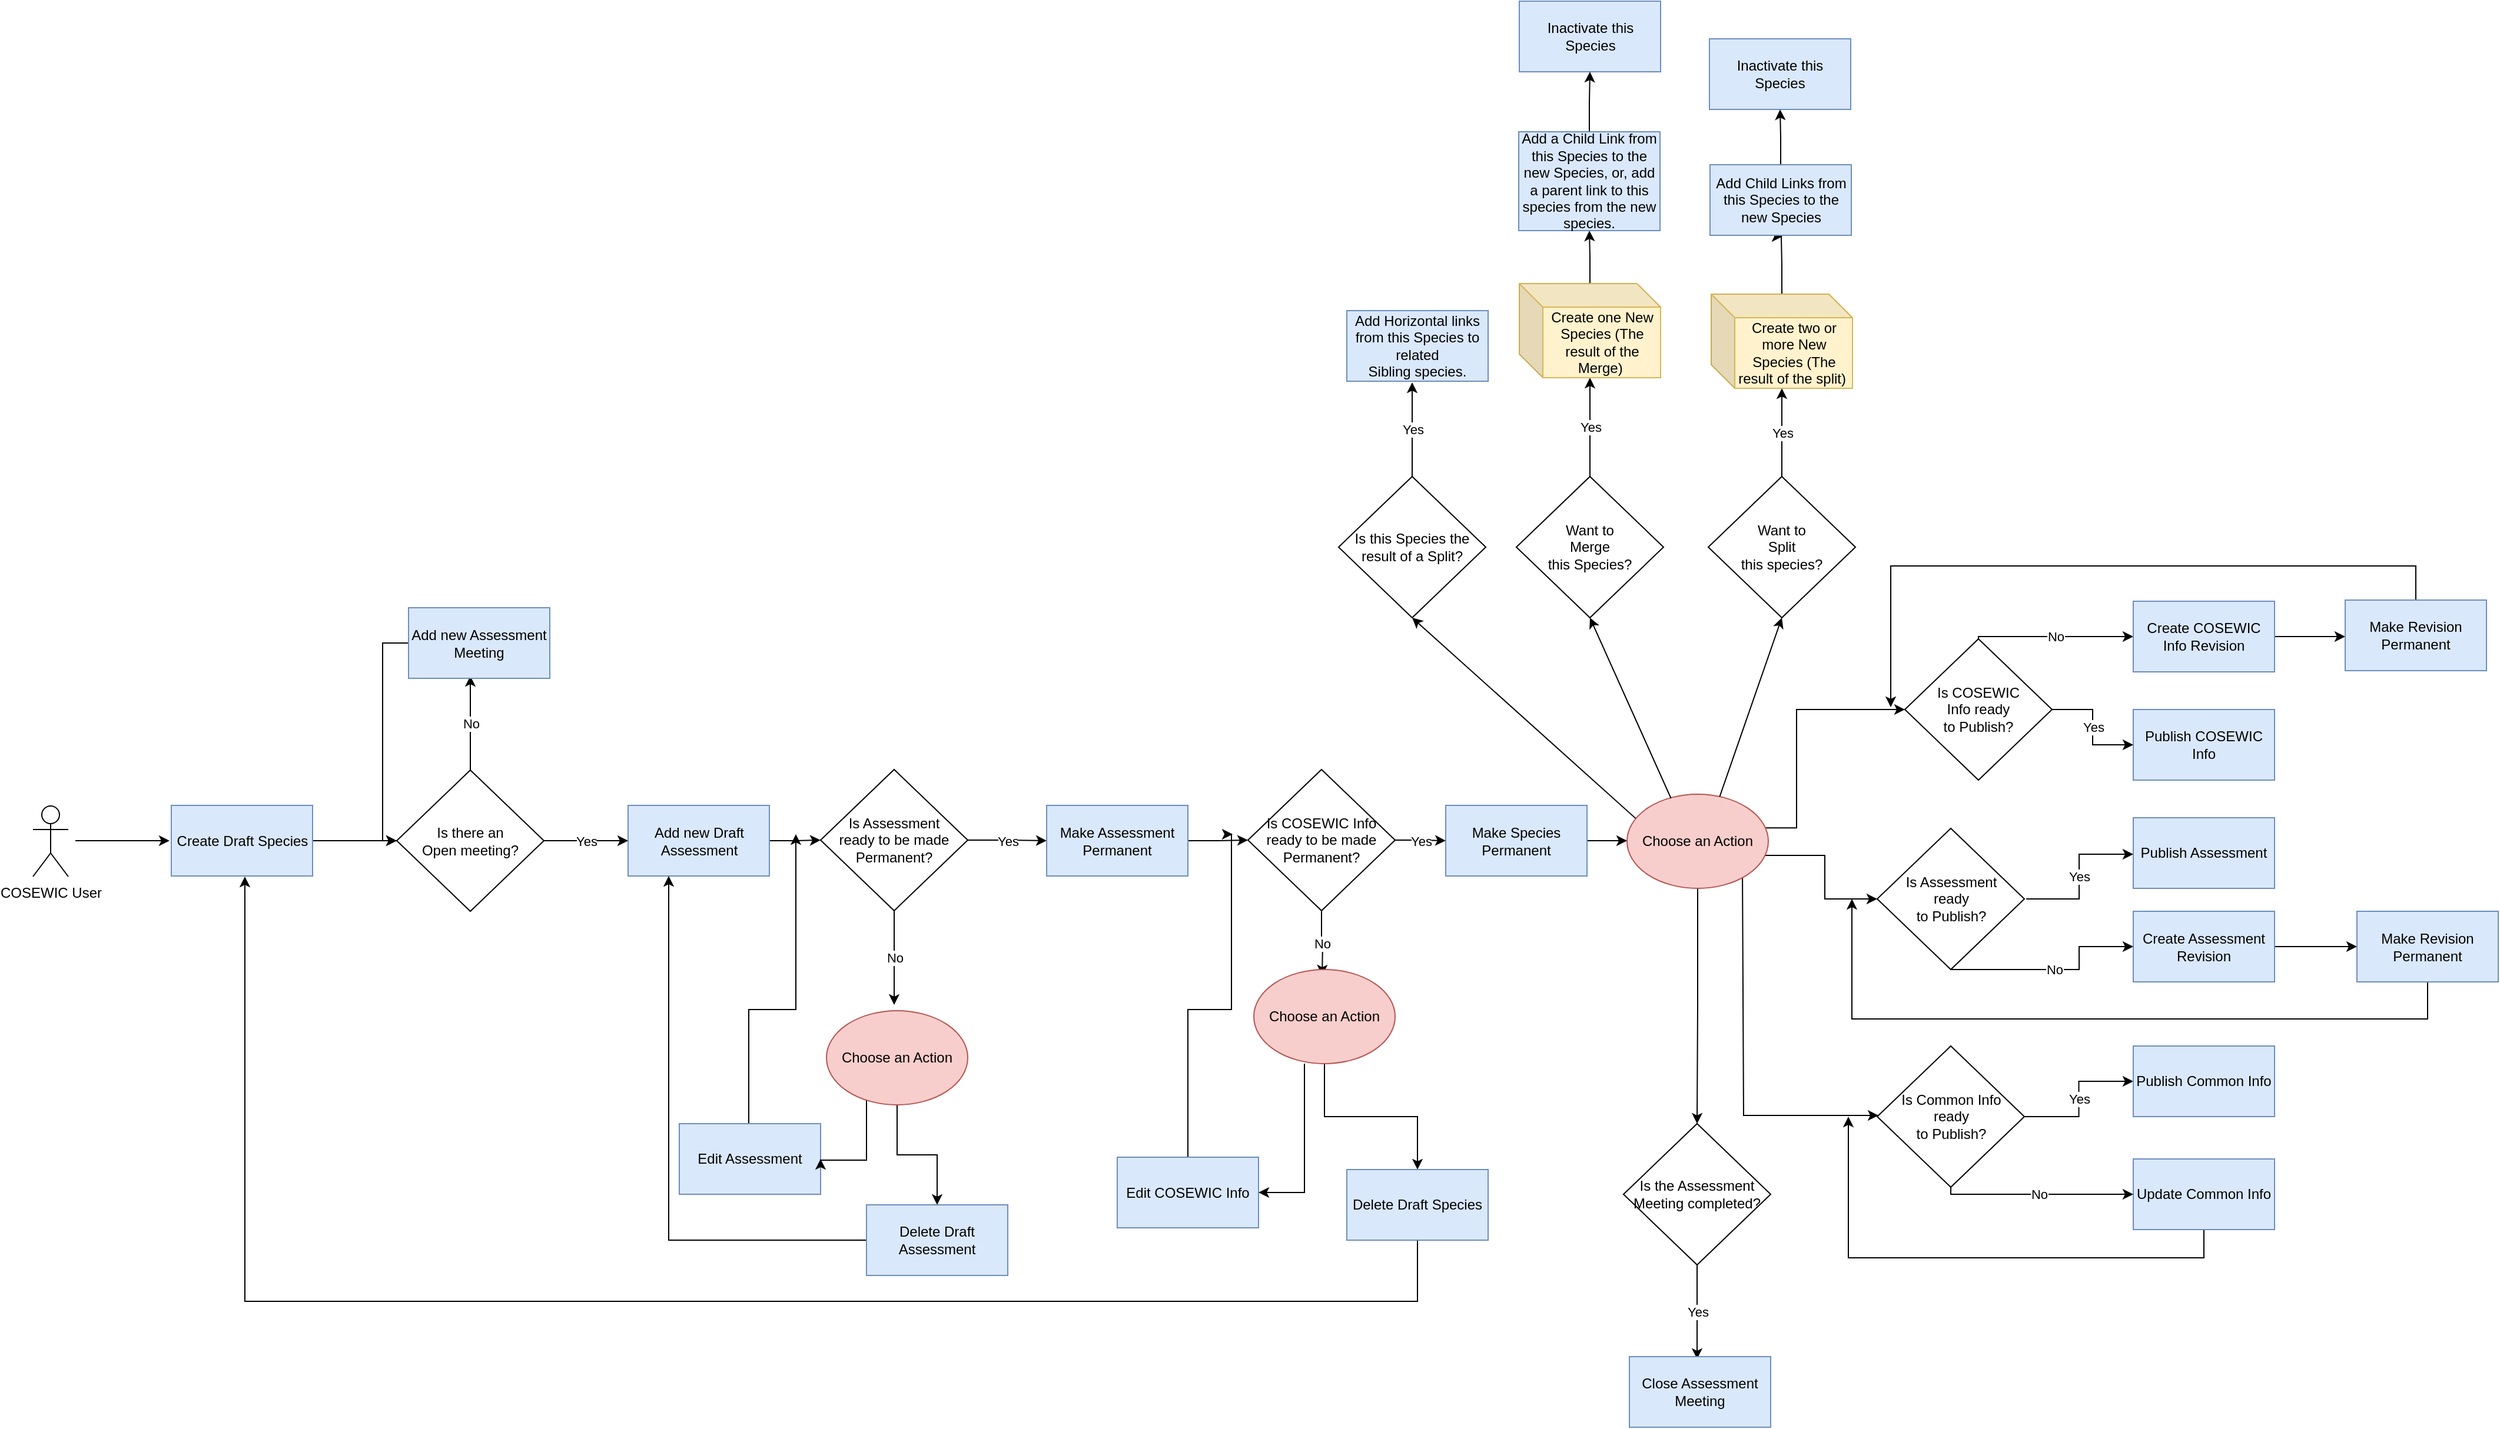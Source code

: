 <mxfile version="12.3.0" type="github" pages="3">
  <diagram name="COSEWIC" id="c7558073-3199-34d8-9f00-42111426c3f3">
    <mxGraphModel dx="3631" dy="1134" grid="1" gridSize="12" guides="1" tooltips="1" connect="1" arrows="1" fold="1" page="1" pageScale="1" pageWidth="1600" pageHeight="1200" background="none" math="0" shadow="0">
      <root>
        <mxCell id="0"/>
        <mxCell id="1" parent="0"/>
        <mxCell id="WwuJ3jNGOPKnRlUZL0jA-12" value="" style="edgeStyle=orthogonalEdgeStyle;rounded=0;orthogonalLoop=1;jettySize=auto;html=1;" edge="1" parent="1">
          <mxGeometry relative="1" as="geometry">
            <mxPoint x="-1452" y="1013.5" as="sourcePoint"/>
            <mxPoint x="-1372" y="1013.5" as="targetPoint"/>
          </mxGeometry>
        </mxCell>
        <mxCell id="WwuJ3jNGOPKnRlUZL0jA-26" value="" style="edgeStyle=orthogonalEdgeStyle;rounded=0;orthogonalLoop=1;jettySize=auto;html=1;" edge="1" parent="1" source="WwuJ3jNGOPKnRlUZL0jA-14" target="WwuJ3jNGOPKnRlUZL0jA-25">
          <mxGeometry relative="1" as="geometry"/>
        </mxCell>
        <mxCell id="WwuJ3jNGOPKnRlUZL0jA-14" value="Create Draft Species" style="rounded=0;whiteSpace=wrap;html=1;fillColor=#dae8fc;strokeColor=#6c8ebf;" vertex="1" parent="1">
          <mxGeometry x="-1370.5" y="983.5" width="120" height="60" as="geometry"/>
        </mxCell>
        <mxCell id="ZXBc8UasPS0uCbpXYorS-26" value="" style="edgeStyle=orthogonalEdgeStyle;rounded=0;orthogonalLoop=1;jettySize=auto;html=1;" edge="1" parent="1" source="WwuJ3jNGOPKnRlUZL0jA-16" target="ZXBc8UasPS0uCbpXYorS-25">
          <mxGeometry relative="1" as="geometry"/>
        </mxCell>
        <mxCell id="WwuJ3jNGOPKnRlUZL0jA-16" value="Add new Draft Assessment" style="rounded=0;whiteSpace=wrap;html=1;fillColor=#dae8fc;strokeColor=#6c8ebf;" vertex="1" parent="1">
          <mxGeometry x="-982.5" y="983.5" width="120" height="60" as="geometry"/>
        </mxCell>
        <mxCell id="WwuJ3jNGOPKnRlUZL0jA-32" value="" style="edgeStyle=orthogonalEdgeStyle;rounded=0;orthogonalLoop=1;jettySize=auto;html=1;exitX=0.583;exitY=0.276;exitDx=0;exitDy=0;exitPerimeter=0;" edge="1" parent="1" target="WwuJ3jNGOPKnRlUZL0jA-31">
          <mxGeometry relative="1" as="geometry">
            <mxPoint x="-54.588" y="1002.647" as="sourcePoint"/>
            <Array as="points">
              <mxPoint x="10" y="1003"/>
              <mxPoint x="10" y="902"/>
            </Array>
          </mxGeometry>
        </mxCell>
        <mxCell id="WwuJ3jNGOPKnRlUZL0jA-60" value="" style="edgeStyle=orthogonalEdgeStyle;rounded=0;orthogonalLoop=1;jettySize=auto;html=1;entryX=0;entryY=0.5;entryDx=0;entryDy=0;exitX=0.918;exitY=0.524;exitDx=0;exitDy=0;exitPerimeter=0;" edge="1" parent="1" target="WwuJ3jNGOPKnRlUZL0jA-54">
          <mxGeometry relative="1" as="geometry">
            <mxPoint x="-22.824" y="1027.353" as="sourcePoint"/>
            <mxPoint x="-238" y="998.5" as="targetPoint"/>
            <Array as="points">
              <mxPoint x="-23" y="1026"/>
              <mxPoint x="34" y="1026"/>
              <mxPoint x="34" y="1063"/>
            </Array>
          </mxGeometry>
        </mxCell>
        <mxCell id="WwuJ3jNGOPKnRlUZL0jA-68" value="" style="edgeStyle=orthogonalEdgeStyle;rounded=0;orthogonalLoop=1;jettySize=auto;html=1;exitX=0.817;exitY=0.864;exitDx=0;exitDy=0;exitPerimeter=0;" edge="1" parent="1" source="bXLVbo697JFJodXMGoPI-9" target="WwuJ3jNGOPKnRlUZL0jA-67">
          <mxGeometry relative="1" as="geometry">
            <mxPoint x="-69.167" y="1043.5" as="sourcePoint"/>
            <Array as="points">
              <mxPoint x="-35" y="1247"/>
            </Array>
          </mxGeometry>
        </mxCell>
        <mxCell id="ZXBc8UasPS0uCbpXYorS-34" value="" style="edgeStyle=orthogonalEdgeStyle;rounded=0;orthogonalLoop=1;jettySize=auto;html=1;" edge="1" parent="1" source="WwuJ3jNGOPKnRlUZL0jA-18" target="ZXBc8UasPS0uCbpXYorS-33">
          <mxGeometry relative="1" as="geometry"/>
        </mxCell>
        <mxCell id="WwuJ3jNGOPKnRlUZL0jA-18" value="Make Assessment Permanent" style="rounded=0;whiteSpace=wrap;html=1;fillColor=#dae8fc;strokeColor=#6c8ebf;" vertex="1" parent="1">
          <mxGeometry x="-627" y="983.5" width="120" height="60" as="geometry"/>
        </mxCell>
        <mxCell id="WwuJ3jNGOPKnRlUZL0jA-23" value="Publish COSEWIC Info" style="rounded=0;whiteSpace=wrap;html=1;fillColor=#dae8fc;strokeColor=#6c8ebf;" vertex="1" parent="1">
          <mxGeometry x="296" y="902" width="120" height="60" as="geometry"/>
        </mxCell>
        <mxCell id="WwuJ3jNGOPKnRlUZL0jA-27" value="Yes" style="edgeStyle=orthogonalEdgeStyle;rounded=0;orthogonalLoop=1;jettySize=auto;html=1;" edge="1" parent="1" source="WwuJ3jNGOPKnRlUZL0jA-25" target="WwuJ3jNGOPKnRlUZL0jA-16">
          <mxGeometry relative="1" as="geometry"/>
        </mxCell>
        <mxCell id="WwuJ3jNGOPKnRlUZL0jA-29" value="No" style="edgeStyle=orthogonalEdgeStyle;rounded=0;orthogonalLoop=1;jettySize=auto;html=1;" edge="1" parent="1" source="WwuJ3jNGOPKnRlUZL0jA-25">
          <mxGeometry relative="1" as="geometry">
            <mxPoint x="-1116.5" y="873.5" as="targetPoint"/>
          </mxGeometry>
        </mxCell>
        <mxCell id="WwuJ3jNGOPKnRlUZL0jA-25" value="Is there an &lt;br&gt;Open meeting?" style="rhombus;whiteSpace=wrap;html=1;" vertex="1" parent="1">
          <mxGeometry x="-1179" y="953.5" width="125" height="120" as="geometry"/>
        </mxCell>
        <mxCell id="bXLVbo697JFJodXMGoPI-2" value="" style="edgeStyle=orthogonalEdgeStyle;rounded=0;orthogonalLoop=1;jettySize=auto;html=1;entryX=0;entryY=0.5;entryDx=0;entryDy=0;" edge="1" parent="1" source="WwuJ3jNGOPKnRlUZL0jA-30" target="WwuJ3jNGOPKnRlUZL0jA-25">
          <mxGeometry relative="1" as="geometry">
            <mxPoint x="-1191" y="1020" as="targetPoint"/>
            <Array as="points">
              <mxPoint x="-1191" y="846"/>
              <mxPoint x="-1191" y="1014"/>
            </Array>
          </mxGeometry>
        </mxCell>
        <mxCell id="WwuJ3jNGOPKnRlUZL0jA-30" value="Add new Assessment Meeting" style="rounded=0;whiteSpace=wrap;html=1;fillColor=#dae8fc;strokeColor=#6c8ebf;" vertex="1" parent="1">
          <mxGeometry x="-1169" y="815.5" width="120" height="60" as="geometry"/>
        </mxCell>
        <mxCell id="WwuJ3jNGOPKnRlUZL0jA-33" value="Yes" style="edgeStyle=orthogonalEdgeStyle;rounded=0;orthogonalLoop=1;jettySize=auto;html=1;" edge="1" parent="1" source="WwuJ3jNGOPKnRlUZL0jA-31" target="WwuJ3jNGOPKnRlUZL0jA-23">
          <mxGeometry relative="1" as="geometry"/>
        </mxCell>
        <mxCell id="ZXBc8UasPS0uCbpXYorS-8" value="No" style="edgeStyle=orthogonalEdgeStyle;rounded=0;orthogonalLoop=1;jettySize=auto;html=1;exitX=0.5;exitY=0;exitDx=0;exitDy=0;" edge="1" parent="1" source="WwuJ3jNGOPKnRlUZL0jA-31" target="WwuJ3jNGOPKnRlUZL0jA-36">
          <mxGeometry relative="1" as="geometry">
            <Array as="points">
              <mxPoint x="164" y="840"/>
            </Array>
          </mxGeometry>
        </mxCell>
        <mxCell id="WwuJ3jNGOPKnRlUZL0jA-31" value="Is COSEWIC &lt;br&gt;Info&amp;nbsp;ready &lt;br&gt;to Publish?" style="rhombus;whiteSpace=wrap;html=1;" vertex="1" parent="1">
          <mxGeometry x="102" y="842" width="125" height="120" as="geometry"/>
        </mxCell>
        <mxCell id="ZXBc8UasPS0uCbpXYorS-12" value="" style="edgeStyle=orthogonalEdgeStyle;rounded=0;orthogonalLoop=1;jettySize=auto;html=1;" edge="1" parent="1" source="WwuJ3jNGOPKnRlUZL0jA-36">
          <mxGeometry relative="1" as="geometry">
            <mxPoint x="476" y="840" as="targetPoint"/>
          </mxGeometry>
        </mxCell>
        <mxCell id="WwuJ3jNGOPKnRlUZL0jA-36" value="Create COSEWIC Info Revision" style="rounded=0;whiteSpace=wrap;html=1;fillColor=#dae8fc;strokeColor=#6c8ebf;" vertex="1" parent="1">
          <mxGeometry x="296" y="810" width="120" height="60" as="geometry"/>
        </mxCell>
        <mxCell id="ZXBc8UasPS0uCbpXYorS-10" value="" style="edgeStyle=orthogonalEdgeStyle;rounded=0;orthogonalLoop=1;jettySize=auto;html=1;" edge="1" parent="1" source="WwuJ3jNGOPKnRlUZL0jA-42">
          <mxGeometry relative="1" as="geometry">
            <mxPoint x="90" y="900" as="targetPoint"/>
            <Array as="points">
              <mxPoint x="536" y="780"/>
              <mxPoint x="90" y="780"/>
            </Array>
          </mxGeometry>
        </mxCell>
        <mxCell id="WwuJ3jNGOPKnRlUZL0jA-42" value="Make Revision Permanent" style="rounded=0;whiteSpace=wrap;html=1;fillColor=#dae8fc;strokeColor=#6c8ebf;" vertex="1" parent="1">
          <mxGeometry x="476" y="809" width="120" height="60" as="geometry"/>
        </mxCell>
        <mxCell id="WwuJ3jNGOPKnRlUZL0jA-48" value="" style="edgeStyle=orthogonalEdgeStyle;rounded=0;orthogonalLoop=1;jettySize=auto;html=1;" edge="1" parent="1" source="WwuJ3jNGOPKnRlUZL0jA-45" target="WwuJ3jNGOPKnRlUZL0jA-47">
          <mxGeometry relative="1" as="geometry"/>
        </mxCell>
        <mxCell id="WwuJ3jNGOPKnRlUZL0jA-45" value="Create Assessment Revision" style="rounded=0;whiteSpace=wrap;html=1;fillColor=#dae8fc;strokeColor=#6c8ebf;" vertex="1" parent="1">
          <mxGeometry x="296" y="1073.5" width="120" height="60" as="geometry"/>
        </mxCell>
        <mxCell id="WwuJ3jNGOPKnRlUZL0jA-66" value="" style="edgeStyle=orthogonalEdgeStyle;rounded=0;orthogonalLoop=1;jettySize=auto;html=1;exitX=0.5;exitY=1;exitDx=0;exitDy=0;" edge="1" parent="1" source="WwuJ3jNGOPKnRlUZL0jA-47">
          <mxGeometry relative="1" as="geometry">
            <mxPoint x="57" y="1063" as="targetPoint"/>
            <Array as="points">
              <mxPoint x="546" y="1165"/>
              <mxPoint x="57" y="1165"/>
            </Array>
          </mxGeometry>
        </mxCell>
        <mxCell id="WwuJ3jNGOPKnRlUZL0jA-47" value="Make Revision Permanent" style="rounded=0;whiteSpace=wrap;html=1;fillColor=#dae8fc;strokeColor=#6c8ebf;" vertex="1" parent="1">
          <mxGeometry x="486" y="1073.5" width="120" height="60" as="geometry"/>
        </mxCell>
        <mxCell id="WwuJ3jNGOPKnRlUZL0jA-58" value="No" style="edgeStyle=orthogonalEdgeStyle;rounded=0;orthogonalLoop=1;jettySize=auto;html=1;entryX=0;entryY=0.5;entryDx=0;entryDy=0;exitX=0.5;exitY=1;exitDx=0;exitDy=0;" edge="1" parent="1" source="WwuJ3jNGOPKnRlUZL0jA-54" target="WwuJ3jNGOPKnRlUZL0jA-45">
          <mxGeometry relative="1" as="geometry">
            <mxPoint x="141" y="1203" as="targetPoint"/>
            <Array as="points">
              <mxPoint x="250" y="1123"/>
              <mxPoint x="250" y="1103"/>
            </Array>
          </mxGeometry>
        </mxCell>
        <mxCell id="WwuJ3jNGOPKnRlUZL0jA-54" value="Is Assessment &lt;br&gt;ready &lt;br&gt;to Publish?" style="rhombus;whiteSpace=wrap;html=1;" vertex="1" parent="1">
          <mxGeometry x="78.5" y="1003" width="125" height="120" as="geometry"/>
        </mxCell>
        <mxCell id="WwuJ3jNGOPKnRlUZL0jA-55" value="Publish Assessment" style="rounded=0;whiteSpace=wrap;html=1;fillColor=#dae8fc;strokeColor=#6c8ebf;" vertex="1" parent="1">
          <mxGeometry x="296" y="994" width="120" height="60" as="geometry"/>
        </mxCell>
        <mxCell id="WwuJ3jNGOPKnRlUZL0jA-56" value="Yes" style="edgeStyle=orthogonalEdgeStyle;rounded=0;orthogonalLoop=1;jettySize=auto;html=1;" edge="1" parent="1" target="WwuJ3jNGOPKnRlUZL0jA-55">
          <mxGeometry relative="1" as="geometry">
            <mxPoint x="205" y="1063" as="sourcePoint"/>
            <Array as="points">
              <mxPoint x="250" y="1063"/>
              <mxPoint x="250" y="1025"/>
            </Array>
          </mxGeometry>
        </mxCell>
        <mxCell id="ZXBc8UasPS0uCbpXYorS-20" value="Yes" style="edgeStyle=orthogonalEdgeStyle;rounded=0;orthogonalLoop=1;jettySize=auto;html=1;entryX=0;entryY=0.5;entryDx=0;entryDy=0;" edge="1" parent="1" source="WwuJ3jNGOPKnRlUZL0jA-67" target="WwuJ3jNGOPKnRlUZL0jA-76">
          <mxGeometry relative="1" as="geometry">
            <mxPoint x="283.5" y="1248" as="targetPoint"/>
          </mxGeometry>
        </mxCell>
        <mxCell id="WwuJ3jNGOPKnRlUZL0jA-67" value="Is Common Info&lt;br&gt;ready &lt;br&gt;to Publish?" style="rhombus;whiteSpace=wrap;html=1;" vertex="1" parent="1">
          <mxGeometry x="78.5" y="1188" width="125" height="120" as="geometry"/>
        </mxCell>
        <mxCell id="ZXBc8UasPS0uCbpXYorS-22" value="" style="edgeStyle=orthogonalEdgeStyle;rounded=0;orthogonalLoop=1;jettySize=auto;html=1;" edge="1" parent="1" source="WwuJ3jNGOPKnRlUZL0jA-71">
          <mxGeometry relative="1" as="geometry">
            <mxPoint x="54" y="1248" as="targetPoint"/>
            <Array as="points">
              <mxPoint x="356" y="1368"/>
              <mxPoint x="54" y="1368"/>
            </Array>
          </mxGeometry>
        </mxCell>
        <mxCell id="WwuJ3jNGOPKnRlUZL0jA-71" value="Update Common Info" style="rounded=0;whiteSpace=wrap;html=1;fillColor=#dae8fc;strokeColor=#6c8ebf;" vertex="1" parent="1">
          <mxGeometry x="296" y="1284" width="120" height="60" as="geometry"/>
        </mxCell>
        <mxCell id="WwuJ3jNGOPKnRlUZL0jA-75" value="No" style="edgeStyle=orthogonalEdgeStyle;rounded=0;orthogonalLoop=1;jettySize=auto;html=1;exitX=0.5;exitY=1;exitDx=0;exitDy=0;entryX=0;entryY=0.5;entryDx=0;entryDy=0;" edge="1" parent="1" source="WwuJ3jNGOPKnRlUZL0jA-67" target="WwuJ3jNGOPKnRlUZL0jA-71">
          <mxGeometry relative="1" as="geometry">
            <mxPoint x="-62" y="1316.5" as="sourcePoint"/>
            <mxPoint x="356" y="1344" as="targetPoint"/>
            <Array as="points">
              <mxPoint x="141" y="1314"/>
            </Array>
          </mxGeometry>
        </mxCell>
        <mxCell id="WwuJ3jNGOPKnRlUZL0jA-76" value="Publish Common Info" style="rounded=0;whiteSpace=wrap;html=1;fillColor=#dae8fc;strokeColor=#6c8ebf;" vertex="1" parent="1">
          <mxGeometry x="296" y="1188" width="120" height="60" as="geometry"/>
        </mxCell>
        <mxCell id="bXLVbo697JFJodXMGoPI-35" value="Yes" style="edgeStyle=orthogonalEdgeStyle;rounded=0;orthogonalLoop=1;jettySize=auto;html=1;" edge="1" parent="1" source="bXLVbo697JFJodXMGoPI-3" target="bXLVbo697JFJodXMGoPI-34">
          <mxGeometry relative="1" as="geometry"/>
        </mxCell>
        <mxCell id="bXLVbo697JFJodXMGoPI-3" value="Want to &lt;br&gt;Merge &lt;br&gt;this Species?" style="rhombus;whiteSpace=wrap;html=1;" vertex="1" parent="1">
          <mxGeometry x="-228" y="704" width="125" height="120" as="geometry"/>
        </mxCell>
        <mxCell id="bXLVbo697JFJodXMGoPI-20" value="Yes" style="edgeStyle=orthogonalEdgeStyle;rounded=0;orthogonalLoop=1;jettySize=auto;html=1;" edge="1" parent="1" source="bXLVbo697JFJodXMGoPI-5" target="bXLVbo697JFJodXMGoPI-21">
          <mxGeometry relative="1" as="geometry">
            <mxPoint x="539" y="600.0" as="targetPoint"/>
          </mxGeometry>
        </mxCell>
        <mxCell id="bXLVbo697JFJodXMGoPI-5" value="Want to &lt;br&gt;Split &lt;br&gt;this species?" style="rhombus;whiteSpace=wrap;html=1;" vertex="1" parent="1">
          <mxGeometry x="-65" y="704" width="125" height="120" as="geometry"/>
        </mxCell>
        <mxCell id="ZXBc8UasPS0uCbpXYorS-66" value="" style="edgeStyle=orthogonalEdgeStyle;rounded=0;orthogonalLoop=1;jettySize=auto;html=1;entryX=0.5;entryY=0;entryDx=0;entryDy=0;" edge="1" parent="1" source="bXLVbo697JFJodXMGoPI-9" target="ZXBc8UasPS0uCbpXYorS-64">
          <mxGeometry relative="1" as="geometry">
            <mxPoint x="-74.0" y="1134" as="targetPoint"/>
          </mxGeometry>
        </mxCell>
        <mxCell id="bXLVbo697JFJodXMGoPI-9" value="Choose an Action" style="ellipse;whiteSpace=wrap;html=1;fillColor=#f8cecc;strokeColor=#b85450;" vertex="1" parent="1">
          <mxGeometry x="-134" y="974" width="120" height="80" as="geometry"/>
        </mxCell>
        <mxCell id="bXLVbo697JFJodXMGoPI-18" value="" style="edgeStyle=orthogonalEdgeStyle;rounded=0;orthogonalLoop=1;jettySize=auto;html=1;" edge="1" parent="1" source="bXLVbo697JFJodXMGoPI-17" target="bXLVbo697JFJodXMGoPI-9">
          <mxGeometry relative="1" as="geometry">
            <Array as="points">
              <mxPoint x="-138" y="1014"/>
              <mxPoint x="-138" y="1014"/>
            </Array>
          </mxGeometry>
        </mxCell>
        <mxCell id="bXLVbo697JFJodXMGoPI-17" value="Make Species Permanent" style="rounded=0;whiteSpace=wrap;html=1;fillColor=#dae8fc;strokeColor=#6c8ebf;" vertex="1" parent="1">
          <mxGeometry x="-288" y="983.5" width="120" height="60" as="geometry"/>
        </mxCell>
        <mxCell id="bXLVbo697JFJodXMGoPI-23" value="" style="edgeStyle=orthogonalEdgeStyle;rounded=0;orthogonalLoop=1;jettySize=auto;html=1;" edge="1" parent="1" source="bXLVbo697JFJodXMGoPI-21">
          <mxGeometry relative="1" as="geometry">
            <mxPoint x="-2" y="500" as="targetPoint"/>
            <Array as="points">
              <mxPoint x="-2" y="524"/>
              <mxPoint x="-3" y="524"/>
            </Array>
          </mxGeometry>
        </mxCell>
        <mxCell id="bXLVbo697JFJodXMGoPI-21" value="Create two or more New Species (The result of the split)&amp;nbsp;" style="shape=cube;whiteSpace=wrap;html=1;boundedLbl=1;backgroundOutline=1;darkOpacity=0.05;darkOpacity2=0.1;fillColor=#fff2cc;strokeColor=#d6b656;" vertex="1" parent="1">
          <mxGeometry x="-62.5" y="549" width="120" height="80" as="geometry"/>
        </mxCell>
        <mxCell id="ZXBc8UasPS0uCbpXYorS-7" value="" style="edgeStyle=orthogonalEdgeStyle;rounded=0;orthogonalLoop=1;jettySize=auto;html=1;" edge="1" parent="1" source="bXLVbo697JFJodXMGoPI-29" target="bXLVbo697JFJodXMGoPI-39">
          <mxGeometry relative="1" as="geometry"/>
        </mxCell>
        <mxCell id="bXLVbo697JFJodXMGoPI-29" value="Add Child Links from this Species to the new Species" style="rounded=0;whiteSpace=wrap;html=1;fillColor=#dae8fc;strokeColor=#6c8ebf;" vertex="1" parent="1">
          <mxGeometry x="-63.5" y="439" width="120" height="60" as="geometry"/>
        </mxCell>
        <mxCell id="bXLVbo697JFJodXMGoPI-32" value="Inactivate this Species" style="rounded=0;whiteSpace=wrap;html=1;fillColor=#dae8fc;strokeColor=#6c8ebf;" vertex="1" parent="1">
          <mxGeometry x="-225.5" y="300" width="120" height="60" as="geometry"/>
        </mxCell>
        <mxCell id="ZXBc8UasPS0uCbpXYorS-4" value="" style="edgeStyle=orthogonalEdgeStyle;rounded=0;orthogonalLoop=1;jettySize=auto;html=1;" edge="1" parent="1" source="bXLVbo697JFJodXMGoPI-34" target="bXLVbo697JFJodXMGoPI-37">
          <mxGeometry relative="1" as="geometry"/>
        </mxCell>
        <mxCell id="bXLVbo697JFJodXMGoPI-34" value="Create one New Species (The result of the Merge)&amp;nbsp;" style="shape=cube;whiteSpace=wrap;html=1;boundedLbl=1;backgroundOutline=1;darkOpacity=0.05;darkOpacity2=0.1;fillColor=#fff2cc;strokeColor=#d6b656;" vertex="1" parent="1">
          <mxGeometry x="-225.5" y="540" width="120" height="80" as="geometry"/>
        </mxCell>
        <mxCell id="ZXBc8UasPS0uCbpXYorS-6" value="" style="edgeStyle=orthogonalEdgeStyle;rounded=0;orthogonalLoop=1;jettySize=auto;html=1;" edge="1" parent="1" source="bXLVbo697JFJodXMGoPI-37" target="bXLVbo697JFJodXMGoPI-32">
          <mxGeometry relative="1" as="geometry">
            <mxPoint x="-166.0" y="339" as="targetPoint"/>
          </mxGeometry>
        </mxCell>
        <mxCell id="bXLVbo697JFJodXMGoPI-37" value="Add a Child Link from this Species to the new Species, or, add a parent link to this species from the new species." style="rounded=0;whiteSpace=wrap;html=1;fillColor=#dae8fc;strokeColor=#6c8ebf;" vertex="1" parent="1">
          <mxGeometry x="-226" y="411" width="120" height="84" as="geometry"/>
        </mxCell>
        <mxCell id="bXLVbo697JFJodXMGoPI-39" value="Inactivate this Species" style="rounded=0;whiteSpace=wrap;html=1;fillColor=#dae8fc;strokeColor=#6c8ebf;" vertex="1" parent="1">
          <mxGeometry x="-64" y="332" width="120" height="60" as="geometry"/>
        </mxCell>
        <mxCell id="ZXBc8UasPS0uCbpXYorS-1" value="COSEWIC User" style="shape=umlActor;verticalLabelPosition=bottom;labelBackgroundColor=#ffffff;verticalAlign=top;html=1;" vertex="1" parent="1">
          <mxGeometry x="-1488" y="984" width="30" height="60" as="geometry"/>
        </mxCell>
        <mxCell id="ZXBc8UasPS0uCbpXYorS-3" value="" style="endArrow=classic;html=1;entryX=0.5;entryY=1;entryDx=0;entryDy=0;exitX=0.311;exitY=0.043;exitDx=0;exitDy=0;exitPerimeter=0;" edge="1" parent="1" source="bXLVbo697JFJodXMGoPI-9" target="bXLVbo697JFJodXMGoPI-3">
          <mxGeometry width="50" height="50" relative="1" as="geometry">
            <mxPoint x="-111" y="976" as="sourcePoint"/>
            <mxPoint x="-88" y="924" as="targetPoint"/>
          </mxGeometry>
        </mxCell>
        <mxCell id="ZXBc8UasPS0uCbpXYorS-27" value="Yes" style="edgeStyle=orthogonalEdgeStyle;rounded=0;orthogonalLoop=1;jettySize=auto;html=1;" edge="1" parent="1" source="ZXBc8UasPS0uCbpXYorS-25" target="WwuJ3jNGOPKnRlUZL0jA-18">
          <mxGeometry relative="1" as="geometry"/>
        </mxCell>
        <mxCell id="ZXBc8UasPS0uCbpXYorS-29" value="No" style="edgeStyle=orthogonalEdgeStyle;rounded=0;orthogonalLoop=1;jettySize=auto;html=1;" edge="1" parent="1" source="ZXBc8UasPS0uCbpXYorS-25">
          <mxGeometry relative="1" as="geometry">
            <mxPoint x="-756.5" y="1153" as="targetPoint"/>
          </mxGeometry>
        </mxCell>
        <mxCell id="ZXBc8UasPS0uCbpXYorS-25" value="Is Assessment&lt;br&gt;ready to be made &lt;br&gt;Permanent?" style="rhombus;whiteSpace=wrap;html=1;" vertex="1" parent="1">
          <mxGeometry x="-819" y="953" width="125" height="120" as="geometry"/>
        </mxCell>
        <mxCell id="ZXBc8UasPS0uCbpXYorS-32" value="" style="edgeStyle=orthogonalEdgeStyle;rounded=0;orthogonalLoop=1;jettySize=auto;html=1;" edge="1" parent="1" source="ZXBc8UasPS0uCbpXYorS-30">
          <mxGeometry relative="1" as="geometry">
            <mxPoint x="-840" y="1008" as="targetPoint"/>
            <Array as="points">
              <mxPoint x="-880" y="1157"/>
              <mxPoint x="-840" y="1157"/>
            </Array>
          </mxGeometry>
        </mxCell>
        <mxCell id="ZXBc8UasPS0uCbpXYorS-30" value="Edit Assessment" style="rounded=0;whiteSpace=wrap;html=1;fillColor=#dae8fc;strokeColor=#6c8ebf;" vertex="1" parent="1">
          <mxGeometry x="-939" y="1254" width="120" height="60" as="geometry"/>
        </mxCell>
        <mxCell id="ZXBc8UasPS0uCbpXYorS-35" value="Yes" style="edgeStyle=orthogonalEdgeStyle;rounded=0;orthogonalLoop=1;jettySize=auto;html=1;" edge="1" parent="1" source="ZXBc8UasPS0uCbpXYorS-33" target="bXLVbo697JFJodXMGoPI-17">
          <mxGeometry relative="1" as="geometry"/>
        </mxCell>
        <mxCell id="ZXBc8UasPS0uCbpXYorS-39" value="No" style="edgeStyle=orthogonalEdgeStyle;rounded=0;orthogonalLoop=1;jettySize=auto;html=1;" edge="1" parent="1" source="ZXBc8UasPS0uCbpXYorS-33">
          <mxGeometry relative="1" as="geometry">
            <mxPoint x="-393" y="1128" as="targetPoint"/>
          </mxGeometry>
        </mxCell>
        <mxCell id="ZXBc8UasPS0uCbpXYorS-33" value="Is COSEWIC Info&lt;br&gt;ready to be made &lt;br&gt;Permanent?" style="rhombus;whiteSpace=wrap;html=1;" vertex="1" parent="1">
          <mxGeometry x="-456" y="953" width="125" height="120" as="geometry"/>
        </mxCell>
        <mxCell id="ZXBc8UasPS0uCbpXYorS-44" value="" style="edgeStyle=orthogonalEdgeStyle;rounded=0;orthogonalLoop=1;jettySize=auto;html=1;exitX=0.5;exitY=0;exitDx=0;exitDy=0;" edge="1" parent="1" source="ZXBc8UasPS0uCbpXYorS-40">
          <mxGeometry relative="1" as="geometry">
            <mxPoint x="-470" y="1272" as="sourcePoint"/>
            <mxPoint x="-469" y="1008" as="targetPoint"/>
            <Array as="points">
              <mxPoint x="-507" y="1157"/>
              <mxPoint x="-470" y="1157"/>
            </Array>
          </mxGeometry>
        </mxCell>
        <mxCell id="ZXBc8UasPS0uCbpXYorS-40" value="Edit COSEWIC Info" style="rounded=0;whiteSpace=wrap;html=1;fillColor=#dae8fc;strokeColor=#6c8ebf;" vertex="1" parent="1">
          <mxGeometry x="-567" y="1282.5" width="120" height="60" as="geometry"/>
        </mxCell>
        <mxCell id="ZXBc8UasPS0uCbpXYorS-48" value="" style="edgeStyle=orthogonalEdgeStyle;rounded=0;orthogonalLoop=1;jettySize=auto;html=1;entryX=1;entryY=0.5;entryDx=0;entryDy=0;" edge="1" parent="1" source="ZXBc8UasPS0uCbpXYorS-45" target="ZXBc8UasPS0uCbpXYorS-30">
          <mxGeometry relative="1" as="geometry">
            <mxPoint x="-754" y="1318" as="targetPoint"/>
            <Array as="points">
              <mxPoint x="-780" y="1285"/>
            </Array>
          </mxGeometry>
        </mxCell>
        <mxCell id="ZXBc8UasPS0uCbpXYorS-50" value="" style="edgeStyle=orthogonalEdgeStyle;rounded=0;orthogonalLoop=1;jettySize=auto;html=1;entryX=0.5;entryY=0;entryDx=0;entryDy=0;" edge="1" parent="1" source="ZXBc8UasPS0uCbpXYorS-45" target="ZXBc8UasPS0uCbpXYorS-51">
          <mxGeometry relative="1" as="geometry">
            <mxPoint x="-754" y="1318" as="targetPoint"/>
          </mxGeometry>
        </mxCell>
        <mxCell id="ZXBc8UasPS0uCbpXYorS-45" value="Choose an Action" style="ellipse;whiteSpace=wrap;html=1;fillColor=#f8cecc;strokeColor=#b85450;" vertex="1" parent="1">
          <mxGeometry x="-814" y="1158" width="120" height="80" as="geometry"/>
        </mxCell>
        <mxCell id="ZXBc8UasPS0uCbpXYorS-53" value="" style="edgeStyle=orthogonalEdgeStyle;rounded=0;orthogonalLoop=1;jettySize=auto;html=1;" edge="1" parent="1" source="ZXBc8UasPS0uCbpXYorS-51" target="WwuJ3jNGOPKnRlUZL0jA-16">
          <mxGeometry relative="1" as="geometry">
            <mxPoint x="-984" y="1353" as="targetPoint"/>
            <Array as="points">
              <mxPoint x="-948" y="1353"/>
            </Array>
          </mxGeometry>
        </mxCell>
        <mxCell id="ZXBc8UasPS0uCbpXYorS-51" value="Delete Draft Assessment" style="rounded=0;whiteSpace=wrap;html=1;fillColor=#dae8fc;strokeColor=#6c8ebf;" vertex="1" parent="1">
          <mxGeometry x="-780" y="1323" width="120" height="60" as="geometry"/>
        </mxCell>
        <mxCell id="ZXBc8UasPS0uCbpXYorS-56" value="" style="edgeStyle=orthogonalEdgeStyle;rounded=0;orthogonalLoop=1;jettySize=auto;html=1;entryX=1;entryY=0.5;entryDx=0;entryDy=0;" edge="1" parent="1" target="ZXBc8UasPS0uCbpXYorS-40">
          <mxGeometry relative="1" as="geometry">
            <mxPoint x="-408" y="1203" as="sourcePoint"/>
            <mxPoint x="-391" y="1283" as="targetPoint"/>
            <Array as="points">
              <mxPoint x="-408" y="1203"/>
              <mxPoint x="-408" y="1313"/>
            </Array>
          </mxGeometry>
        </mxCell>
        <mxCell id="ZXBc8UasPS0uCbpXYorS-61" value="" style="edgeStyle=orthogonalEdgeStyle;rounded=0;orthogonalLoop=1;jettySize=auto;html=1;entryX=0.5;entryY=0;entryDx=0;entryDy=0;" edge="1" parent="1" source="ZXBc8UasPS0uCbpXYorS-54" target="ZXBc8UasPS0uCbpXYorS-57">
          <mxGeometry relative="1" as="geometry">
            <mxPoint x="-391" y="1283" as="targetPoint"/>
          </mxGeometry>
        </mxCell>
        <mxCell id="ZXBc8UasPS0uCbpXYorS-54" value="Choose an Action" style="ellipse;whiteSpace=wrap;html=1;fillColor=#f8cecc;strokeColor=#b85450;" vertex="1" parent="1">
          <mxGeometry x="-451" y="1123" width="120" height="80" as="geometry"/>
        </mxCell>
        <mxCell id="ZXBc8UasPS0uCbpXYorS-63" value="" style="edgeStyle=orthogonalEdgeStyle;rounded=0;orthogonalLoop=1;jettySize=auto;html=1;" edge="1" parent="1" source="ZXBc8UasPS0uCbpXYorS-57">
          <mxGeometry relative="1" as="geometry">
            <mxPoint x="-1308" y="1044" as="targetPoint"/>
            <Array as="points">
              <mxPoint x="-312" y="1405"/>
              <mxPoint x="-1308" y="1405"/>
            </Array>
          </mxGeometry>
        </mxCell>
        <mxCell id="ZXBc8UasPS0uCbpXYorS-57" value="Delete Draft Species" style="rounded=0;whiteSpace=wrap;html=1;fillColor=#dae8fc;strokeColor=#6c8ebf;" vertex="1" parent="1">
          <mxGeometry x="-372" y="1293" width="120" height="60" as="geometry"/>
        </mxCell>
        <mxCell id="ZXBc8UasPS0uCbpXYorS-68" value="Yes" style="edgeStyle=orthogonalEdgeStyle;rounded=0;orthogonalLoop=1;jettySize=auto;html=1;" edge="1" parent="1" source="ZXBc8UasPS0uCbpXYorS-64">
          <mxGeometry relative="1" as="geometry">
            <mxPoint x="-74.5" y="1454" as="targetPoint"/>
          </mxGeometry>
        </mxCell>
        <mxCell id="ZXBc8UasPS0uCbpXYorS-64" value="Is the Assessment &lt;br&gt;Meeting completed?" style="rhombus;whiteSpace=wrap;html=1;" vertex="1" parent="1">
          <mxGeometry x="-137" y="1254" width="125" height="120" as="geometry"/>
        </mxCell>
        <mxCell id="ZXBc8UasPS0uCbpXYorS-69" value="Close Assessment Meeting" style="rounded=0;whiteSpace=wrap;html=1;fillColor=#dae8fc;strokeColor=#6c8ebf;" vertex="1" parent="1">
          <mxGeometry x="-132" y="1452" width="120" height="60" as="geometry"/>
        </mxCell>
        <mxCell id="ZXBc8UasPS0uCbpXYorS-74" value="Yes" style="edgeStyle=orthogonalEdgeStyle;rounded=0;orthogonalLoop=1;jettySize=auto;html=1;" edge="1" parent="1" source="ZXBc8UasPS0uCbpXYorS-70">
          <mxGeometry relative="1" as="geometry">
            <mxPoint x="-316.5" y="624" as="targetPoint"/>
          </mxGeometry>
        </mxCell>
        <mxCell id="ZXBc8UasPS0uCbpXYorS-70" value="Is this Species the&lt;br&gt;result of a Split?" style="rhombus;whiteSpace=wrap;html=1;" vertex="1" parent="1">
          <mxGeometry x="-379" y="704" width="125" height="120" as="geometry"/>
        </mxCell>
        <mxCell id="ZXBc8UasPS0uCbpXYorS-71" value="" style="endArrow=classic;html=1;entryX=0.5;entryY=1;entryDx=0;entryDy=0;exitX=0.061;exitY=0.257;exitDx=0;exitDy=0;exitPerimeter=0;" edge="1" parent="1" source="bXLVbo697JFJodXMGoPI-9" target="ZXBc8UasPS0uCbpXYorS-70">
          <mxGeometry width="50" height="50" relative="1" as="geometry">
            <mxPoint x="-132" y="984" as="sourcePoint"/>
            <mxPoint x="-207.5" y="876" as="targetPoint"/>
          </mxGeometry>
        </mxCell>
        <mxCell id="ZXBc8UasPS0uCbpXYorS-72" value="" style="endArrow=classic;html=1;entryX=0.5;entryY=1;entryDx=0;entryDy=0;exitX=0.656;exitY=0.025;exitDx=0;exitDy=0;exitPerimeter=0;" edge="1" parent="1" source="bXLVbo697JFJodXMGoPI-9" target="bXLVbo697JFJodXMGoPI-5">
          <mxGeometry width="50" height="50" relative="1" as="geometry">
            <mxPoint x="-98.96" y="996" as="sourcePoint"/>
            <mxPoint x="-153.5" y="836" as="targetPoint"/>
          </mxGeometry>
        </mxCell>
        <mxCell id="ZXBc8UasPS0uCbpXYorS-75" value="Add Horizontal links from this Species to related &lt;br&gt;Sibling species." style="rounded=0;whiteSpace=wrap;html=1;fillColor=#dae8fc;strokeColor=#6c8ebf;" vertex="1" parent="1">
          <mxGeometry x="-372" y="563" width="120" height="60" as="geometry"/>
        </mxCell>
      </root>
    </mxGraphModel>
  </diagram>
  <diagram id="lJH7baFMqrjpQk1pO1QK" name="Legal">
    <mxGraphModel dx="2031" dy="34" grid="1" gridSize="10" guides="1" tooltips="1" connect="1" arrows="1" fold="1" page="1" pageScale="1" pageWidth="850" pageHeight="1100" math="0" shadow="0">
      <root>
        <mxCell id="sG5WXCXuaxqM1jDxq3Vn-0"/>
        <mxCell id="sG5WXCXuaxqM1jDxq3Vn-1" parent="sG5WXCXuaxqM1jDxq3Vn-0"/>
        <mxCell id="EmyC3s5vsCz51bt7Yhnj-0" value="" style="endArrow=classic;html=1;" edge="1" parent="sG5WXCXuaxqM1jDxq3Vn-1">
          <mxGeometry width="50" height="50" relative="1" as="geometry">
            <mxPoint x="492" y="1661.5" as="sourcePoint"/>
            <mxPoint x="532" y="1661.5" as="targetPoint"/>
          </mxGeometry>
        </mxCell>
        <mxCell id="EmyC3s5vsCz51bt7Yhnj-1" value="" style="edgeStyle=orthogonalEdgeStyle;rounded=0;orthogonalLoop=1;jettySize=auto;html=1;" edge="1" parent="sG5WXCXuaxqM1jDxq3Vn-1" source="EmyC3s5vsCz51bt7Yhnj-2" target="EmyC3s5vsCz51bt7Yhnj-3">
          <mxGeometry relative="1" as="geometry"/>
        </mxCell>
        <mxCell id="EmyC3s5vsCz51bt7Yhnj-2" value="Legal User" style="rounded=1;whiteSpace=wrap;html=1;" vertex="1" parent="sG5WXCXuaxqM1jDxq3Vn-1">
          <mxGeometry x="372" y="1631.5" width="120" height="60" as="geometry"/>
        </mxCell>
        <mxCell id="EmyC3s5vsCz51bt7Yhnj-3" value="Search Species" style="whiteSpace=wrap;html=1;aspect=fixed;fillColor=#dae8fc;strokeColor=#6c8ebf;" vertex="1" parent="sG5WXCXuaxqM1jDxq3Vn-1">
          <mxGeometry x="532" y="1616.5" width="90" height="90" as="geometry"/>
        </mxCell>
        <mxCell id="EmyC3s5vsCz51bt7Yhnj-4" value="View Permanent Species &lt;br&gt;(Legal Info)" style="whiteSpace=wrap;html=1;aspect=fixed;fillColor=#dae8fc;strokeColor=#6c8ebf;" vertex="1" parent="sG5WXCXuaxqM1jDxq3Vn-1">
          <mxGeometry x="848" y="1706.5" width="90" height="90" as="geometry"/>
        </mxCell>
        <mxCell id="EmyC3s5vsCz51bt7Yhnj-5" value="Create Revision of Legal Info" style="whiteSpace=wrap;html=1;aspect=fixed;fillColor=#dae8fc;strokeColor=#6c8ebf;" vertex="1" parent="sG5WXCXuaxqM1jDxq3Vn-1">
          <mxGeometry x="1132" y="1631.5" width="90" height="90" as="geometry"/>
        </mxCell>
        <mxCell id="EmyC3s5vsCz51bt7Yhnj-6" value="Make Revision Permanent" style="whiteSpace=wrap;html=1;aspect=fixed;fillColor=#dae8fc;strokeColor=#6c8ebf;" vertex="1" parent="sG5WXCXuaxqM1jDxq3Vn-1">
          <mxGeometry x="1272" y="1631.5" width="90" height="90" as="geometry"/>
        </mxCell>
        <mxCell id="EmyC3s5vsCz51bt7Yhnj-7" value="" style="endArrow=classic;html=1;exitX=1;exitY=0.5;exitDx=0;exitDy=0;" edge="1" parent="sG5WXCXuaxqM1jDxq3Vn-1">
          <mxGeometry width="50" height="50" relative="1" as="geometry">
            <mxPoint x="1222" y="1672.5" as="sourcePoint"/>
            <mxPoint x="1272" y="1672.5" as="targetPoint"/>
          </mxGeometry>
        </mxCell>
        <mxCell id="EmyC3s5vsCz51bt7Yhnj-8" value="Discard Revision" style="whiteSpace=wrap;html=1;aspect=fixed;fillColor=#dae8fc;strokeColor=#6c8ebf;" vertex="1" parent="sG5WXCXuaxqM1jDxq3Vn-1">
          <mxGeometry x="1127" y="1767.5" width="90" height="90" as="geometry"/>
        </mxCell>
        <mxCell id="EmyC3s5vsCz51bt7Yhnj-9" value="" style="endArrow=classic;html=1;" edge="1" parent="sG5WXCXuaxqM1jDxq3Vn-1">
          <mxGeometry width="50" height="50" relative="1" as="geometry">
            <mxPoint x="1172" y="1720.5" as="sourcePoint"/>
            <mxPoint x="1172" y="1765.5" as="targetPoint"/>
          </mxGeometry>
        </mxCell>
        <mxCell id="EmyC3s5vsCz51bt7Yhnj-10" value="Create Draft Emergency Species" style="whiteSpace=wrap;html=1;aspect=fixed;fillColor=#dae8fc;strokeColor=#6c8ebf;" vertex="1" parent="sG5WXCXuaxqM1jDxq3Vn-1">
          <mxGeometry x="507" y="1825.5" width="90" height="90" as="geometry"/>
        </mxCell>
        <mxCell id="EmyC3s5vsCz51bt7Yhnj-11" value="Make Species Permanent" style="whiteSpace=wrap;html=1;aspect=fixed;fillColor=#dae8fc;strokeColor=#6c8ebf;" vertex="1" parent="sG5WXCXuaxqM1jDxq3Vn-1">
          <mxGeometry x="644.5" y="1825.5" width="90" height="90" as="geometry"/>
        </mxCell>
        <mxCell id="EmyC3s5vsCz51bt7Yhnj-12" value="" style="endArrow=classic;html=1;exitX=1;exitY=0.5;exitDx=0;exitDy=0;" edge="1" parent="sG5WXCXuaxqM1jDxq3Vn-1">
          <mxGeometry width="50" height="50" relative="1" as="geometry">
            <mxPoint x="594.5" y="1866.5" as="sourcePoint"/>
            <mxPoint x="644.5" y="1866.5" as="targetPoint"/>
          </mxGeometry>
        </mxCell>
        <mxCell id="EmyC3s5vsCz51bt7Yhnj-13" value="" style="endArrow=classic;html=1;entryX=0;entryY=0.75;entryDx=0;entryDy=0;" edge="1" parent="sG5WXCXuaxqM1jDxq3Vn-1" target="EmyC3s5vsCz51bt7Yhnj-5">
          <mxGeometry width="50" height="50" relative="1" as="geometry">
            <mxPoint x="944" y="1733.5" as="sourcePoint"/>
            <mxPoint x="432" y="1885.5" as="targetPoint"/>
          </mxGeometry>
        </mxCell>
        <mxCell id="EmyC3s5vsCz51bt7Yhnj-14" value="Add Listing Process" style="whiteSpace=wrap;html=1;aspect=fixed;fillColor=#dae8fc;strokeColor=#6c8ebf;" vertex="1" parent="sG5WXCXuaxqM1jDxq3Vn-1">
          <mxGeometry x="1122" y="1875.5" width="90" height="90" as="geometry"/>
        </mxCell>
        <mxCell id="EmyC3s5vsCz51bt7Yhnj-15" value="" style="endArrow=classic;html=1;entryX=0;entryY=0.5;entryDx=0;entryDy=0;exitX=1;exitY=0.75;exitDx=0;exitDy=0;" edge="1" parent="sG5WXCXuaxqM1jDxq3Vn-1" source="EmyC3s5vsCz51bt7Yhnj-4" target="EmyC3s5vsCz51bt7Yhnj-14">
          <mxGeometry width="50" height="50" relative="1" as="geometry">
            <mxPoint x="1002" y="1885.5" as="sourcePoint"/>
            <mxPoint x="1142" y="1709" as="targetPoint"/>
          </mxGeometry>
        </mxCell>
        <mxCell id="EmyC3s5vsCz51bt7Yhnj-16" value="" style="endArrow=classic;html=1;entryX=0;entryY=0.5;entryDx=0;entryDy=0;" edge="1" parent="sG5WXCXuaxqM1jDxq3Vn-1" target="EmyC3s5vsCz51bt7Yhnj-4">
          <mxGeometry width="50" height="50" relative="1" as="geometry">
            <mxPoint x="734.5" y="1870.5" as="sourcePoint"/>
            <mxPoint x="784.5" y="1820.5" as="targetPoint"/>
          </mxGeometry>
        </mxCell>
        <mxCell id="EmyC3s5vsCz51bt7Yhnj-17" value="" style="endArrow=classic;html=1;exitX=1;exitY=0.5;exitDx=0;exitDy=0;" edge="1" parent="sG5WXCXuaxqM1jDxq3Vn-1" source="EmyC3s5vsCz51bt7Yhnj-3" target="EmyC3s5vsCz51bt7Yhnj-4">
          <mxGeometry width="50" height="50" relative="1" as="geometry">
            <mxPoint x="722.04" y="1652.49" as="sourcePoint"/>
            <mxPoint x="821.01" y="1871.54" as="targetPoint"/>
          </mxGeometry>
        </mxCell>
        <mxCell id="EmyC3s5vsCz51bt7Yhnj-18" value="" style="endArrow=classic;html=1;exitX=1;exitY=0.5;exitDx=0;exitDy=0;entryX=-0.032;entryY=0.398;entryDx=0;entryDy=0;entryPerimeter=0;" edge="1" parent="sG5WXCXuaxqM1jDxq3Vn-1" target="EmyC3s5vsCz51bt7Yhnj-10">
          <mxGeometry width="50" height="50" relative="1" as="geometry">
            <mxPoint x="437" y="1691.5" as="sourcePoint"/>
            <mxPoint x="663" y="1766.555" as="targetPoint"/>
          </mxGeometry>
        </mxCell>
      </root>
    </mxGraphModel>
  </diagram>
  <diagram id="acxWV6VYzEaFI3lThUTg" name="Draft_Flow">
    <mxGraphModel dx="2413" dy="1654" grid="1" gridSize="10" guides="1" tooltips="1" connect="1" arrows="1" fold="1" page="1" pageScale="1" pageWidth="1600" pageHeight="1200" math="0" shadow="0">
      <root>
        <mxCell id="eDMDReFZTY4oZH7QNW2Y-0"/>
        <mxCell id="eDMDReFZTY4oZH7QNW2Y-1" parent="eDMDReFZTY4oZH7QNW2Y-0"/>
        <mxCell id="eDMDReFZTY4oZH7QNW2Y-2" value="New&amp;nbsp;" style="rhombus;html=1;align=center;whiteSpace=wrap;comic=1;strokeWidth=2;fontFamily=Comic Sans MS;fontStyle=1;" parent="eDMDReFZTY4oZH7QNW2Y-1" vertex="1">
          <mxGeometry x="-936" y="-844" width="84" height="101" as="geometry"/>
        </mxCell>
        <mxCell id="eDMDReFZTY4oZH7QNW2Y-3" value="Assessment&lt;br&gt;Permanent" style="rhombus;html=1;align=center;whiteSpace=wrap;comic=1;strokeWidth=2;fontFamily=Comic Sans MS;fontStyle=1;" parent="eDMDReFZTY4oZH7QNW2Y-1" vertex="1">
          <mxGeometry x="-315" y="-839.5" width="100" height="100" as="geometry"/>
        </mxCell>
        <mxCell id="eDMDReFZTY4oZH7QNW2Y-4" value="Make Draft Species Permanent" style="whiteSpace=wrap;html=1;aspect=fixed;fillColor=#dae8fc;strokeColor=#6c8ebf;" parent="eDMDReFZTY4oZH7QNW2Y-1" vertex="1">
          <mxGeometry x="-728" y="-314" width="90" height="90" as="geometry"/>
        </mxCell>
        <mxCell id="eDMDReFZTY4oZH7QNW2Y-5" value="COSEWIC User" style="shape=umlActor;verticalLabelPosition=bottom;labelBackgroundColor=#ffffff;verticalAlign=top;html=1;" parent="eDMDReFZTY4oZH7QNW2Y-1" vertex="1">
          <mxGeometry x="-1202" y="-814.5" width="30" height="60" as="geometry"/>
        </mxCell>
        <mxCell id="eDMDReFZTY4oZH7QNW2Y-6" value="" style="endArrow=classic;html=1;" parent="eDMDReFZTY4oZH7QNW2Y-1" edge="1">
          <mxGeometry width="50" height="50" relative="1" as="geometry">
            <mxPoint x="-1017" y="-794.5" as="sourcePoint"/>
            <mxPoint x="-947" y="-794.5" as="targetPoint"/>
            <Array as="points">
              <mxPoint x="-957" y="-794.5"/>
            </Array>
          </mxGeometry>
        </mxCell>
        <mxCell id="eDMDReFZTY4oZH7QNW2Y-7" value="Yes" style="edgeStyle=orthogonalEdgeStyle;rounded=0;orthogonalLoop=1;jettySize=auto;html=1;" parent="eDMDReFZTY4oZH7QNW2Y-1" edge="1">
          <mxGeometry relative="1" as="geometry">
            <mxPoint x="-89.5" y="-790.5" as="targetPoint"/>
            <mxPoint x="-207" y="-790.5" as="sourcePoint"/>
          </mxGeometry>
        </mxCell>
        <mxCell id="eDMDReFZTY4oZH7QNW2Y-8" value="Create Species" style="whiteSpace=wrap;html=1;aspect=fixed;fillColor=#dae8fc;strokeColor=#6c8ebf;" parent="eDMDReFZTY4oZH7QNW2Y-1" vertex="1">
          <mxGeometry x="-1107" y="-831.5" width="90" height="90" as="geometry"/>
        </mxCell>
        <mxCell id="eDMDReFZTY4oZH7QNW2Y-9" value="Publish Assessment&amp;nbsp;" style="whiteSpace=wrap;html=1;aspect=fixed;fillColor=#dae8fc;strokeColor=#6c8ebf;" parent="eDMDReFZTY4oZH7QNW2Y-1" vertex="1">
          <mxGeometry x="-63" y="-839.5" width="90" height="90" as="geometry"/>
        </mxCell>
        <mxCell id="eDMDReFZTY4oZH7QNW2Y-10" value="" style="endArrow=classic;html=1;" parent="eDMDReFZTY4oZH7QNW2Y-1" edge="1">
          <mxGeometry width="50" height="50" relative="1" as="geometry">
            <mxPoint x="-1162" y="-794.5" as="sourcePoint"/>
            <mxPoint x="-1109" y="-794.5" as="targetPoint"/>
            <Array as="points">
              <mxPoint x="-1119" y="-794.5"/>
            </Array>
          </mxGeometry>
        </mxCell>
        <mxCell id="eDMDReFZTY4oZH7QNW2Y-11" value="Draft Created" style="whiteSpace=wrap;html=1;aspect=fixed;fillColor=#dae8fc;strokeColor=#6c8ebf;" parent="eDMDReFZTY4oZH7QNW2Y-1" vertex="1">
          <mxGeometry x="-735" y="-834.5" width="90" height="90" as="geometry"/>
        </mxCell>
        <mxCell id="eDMDReFZTY4oZH7QNW2Y-12" value="Revision Created" style="whiteSpace=wrap;html=1;aspect=fixed;fillColor=#dae8fc;strokeColor=#6c8ebf;" parent="eDMDReFZTY4oZH7QNW2Y-1" vertex="1">
          <mxGeometry x="-936" y="-492" width="90" height="90" as="geometry"/>
        </mxCell>
        <mxCell id="eDMDReFZTY4oZH7QNW2Y-13" value="Yes" style="endArrow=classic;html=1;" parent="eDMDReFZTY4oZH7QNW2Y-1" edge="1">
          <mxGeometry width="50" height="50" relative="1" as="geometry">
            <mxPoint x="-834" y="-797" as="sourcePoint"/>
            <mxPoint x="-747" y="-795.5" as="targetPoint"/>
            <Array as="points">
              <mxPoint x="-795" y="-796.5"/>
              <mxPoint x="-774" y="-797"/>
            </Array>
          </mxGeometry>
        </mxCell>
        <mxCell id="eDMDReFZTY4oZH7QNW2Y-14" value="Create Draft Assessment&amp;nbsp;" style="whiteSpace=wrap;html=1;aspect=fixed;fillColor=#dae8fc;strokeColor=#6c8ebf;" parent="eDMDReFZTY4oZH7QNW2Y-1" vertex="1">
          <mxGeometry x="-531" y="-831.5" width="90" height="90" as="geometry"/>
        </mxCell>
        <mxCell id="eDMDReFZTY4oZH7QNW2Y-15" value="" style="endArrow=classic;html=1;" parent="eDMDReFZTY4oZH7QNW2Y-1" edge="1">
          <mxGeometry width="50" height="50" relative="1" as="geometry">
            <mxPoint x="-627" y="-790" as="sourcePoint"/>
            <mxPoint x="-557" y="-790" as="targetPoint"/>
            <Array as="points">
              <mxPoint x="-567" y="-790"/>
            </Array>
          </mxGeometry>
        </mxCell>
        <mxCell id="eDMDReFZTY4oZH7QNW2Y-16" value="Species Permanent?" style="rhombus;html=1;align=center;whiteSpace=wrap;comic=1;strokeWidth=2;fontFamily=Comic Sans MS;fontStyle=1;" parent="eDMDReFZTY4oZH7QNW2Y-1" vertex="1">
          <mxGeometry x="-729.5" y="-497" width="100" height="100" as="geometry"/>
        </mxCell>
        <mxCell id="eDMDReFZTY4oZH7QNW2Y-17" value="Publish Species" style="whiteSpace=wrap;html=1;aspect=fixed;fillColor=#dae8fc;strokeColor=#6c8ebf;" parent="eDMDReFZTY4oZH7QNW2Y-1" vertex="1">
          <mxGeometry x="-276" y="-497" width="90" height="90" as="geometry"/>
        </mxCell>
        <mxCell id="eDMDReFZTY4oZH7QNW2Y-18" value="" style="endArrow=classic;html=1;" parent="eDMDReFZTY4oZH7QNW2Y-1" edge="1">
          <mxGeometry width="50" height="50" relative="1" as="geometry">
            <mxPoint x="-423" y="-795.5" as="sourcePoint"/>
            <mxPoint x="-353" y="-795.5" as="targetPoint"/>
            <Array as="points">
              <mxPoint x="-363" y="-795.5"/>
            </Array>
          </mxGeometry>
        </mxCell>
        <mxCell id="eDMDReFZTY4oZH7QNW2Y-19" value="" style="endArrow=classic;html=1;" parent="eDMDReFZTY4oZH7QNW2Y-1" edge="1">
          <mxGeometry width="50" height="50" relative="1" as="geometry">
            <mxPoint x="-827" y="-448" as="sourcePoint"/>
            <mxPoint x="-757" y="-448" as="targetPoint"/>
            <Array as="points">
              <mxPoint x="-767" y="-448"/>
            </Array>
          </mxGeometry>
        </mxCell>
        <mxCell id="eDMDReFZTY4oZH7QNW2Y-20" value="Yes" style="edgeStyle=orthogonalEdgeStyle;rounded=0;orthogonalLoop=1;jettySize=auto;html=1;" parent="eDMDReFZTY4oZH7QNW2Y-1" edge="1">
          <mxGeometry relative="1" as="geometry">
            <mxPoint x="-500.5" y="-448" as="targetPoint"/>
            <mxPoint x="-618" y="-448" as="sourcePoint"/>
          </mxGeometry>
        </mxCell>
        <mxCell id="eDMDReFZTY4oZH7QNW2Y-21" value="No" style="endArrow=none;html=1;exitX=0.4;exitY=0.011;exitDx=0;exitDy=0;exitPerimeter=0;" parent="eDMDReFZTY4oZH7QNW2Y-1" source="eDMDReFZTY4oZH7QNW2Y-4" edge="1">
          <mxGeometry width="50" height="50" relative="1" as="geometry">
            <mxPoint x="-718" y="-326" as="sourcePoint"/>
            <mxPoint x="-690" y="-386" as="targetPoint"/>
          </mxGeometry>
        </mxCell>
        <mxCell id="eDMDReFZTY4oZH7QNW2Y-22" value="Make Draft Assessment&lt;br&gt;Permanent" style="whiteSpace=wrap;html=1;aspect=fixed;fillColor=#dae8fc;strokeColor=#6c8ebf;" parent="eDMDReFZTY4oZH7QNW2Y-1" vertex="1">
          <mxGeometry x="-310" y="-658.5" width="90" height="90" as="geometry"/>
        </mxCell>
        <mxCell id="eDMDReFZTY4oZH7QNW2Y-23" value="No" style="endArrow=none;html=1;" parent="eDMDReFZTY4oZH7QNW2Y-1" edge="1">
          <mxGeometry width="50" height="50" relative="1" as="geometry">
            <mxPoint x="-265" y="-663.5" as="sourcePoint"/>
            <mxPoint x="-265" y="-739.5" as="targetPoint"/>
          </mxGeometry>
        </mxCell>
        <mxCell id="eDMDReFZTY4oZH7QNW2Y-24" value="No" style="endArrow=none;html=1;" parent="eDMDReFZTY4oZH7QNW2Y-1" edge="1">
          <mxGeometry width="50" height="50" relative="1" as="geometry">
            <mxPoint x="-896" y="-513" as="sourcePoint"/>
            <mxPoint x="-896" y="-739.5" as="targetPoint"/>
          </mxGeometry>
        </mxCell>
        <mxCell id="eDMDReFZTY4oZH7QNW2Y-25" value="" style="endArrow=classic;html=1;" parent="eDMDReFZTY4oZH7QNW2Y-1" edge="1">
          <mxGeometry width="50" height="50" relative="1" as="geometry">
            <mxPoint x="-688" y="-739.5" as="sourcePoint"/>
            <mxPoint x="-688.5" y="-523.5" as="targetPoint"/>
            <Array as="points">
              <mxPoint x="-688.5" y="-523.5"/>
            </Array>
          </mxGeometry>
        </mxCell>
        <mxCell id="eDMDReFZTY4oZH7QNW2Y-26" value="" style="endArrow=none;html=1;" parent="eDMDReFZTY4oZH7QNW2Y-1" edge="1">
          <mxGeometry width="50" height="50" relative="1" as="geometry">
            <mxPoint x="-1296" y="-456" as="sourcePoint"/>
            <mxPoint x="-939" y="-456" as="targetPoint"/>
          </mxGeometry>
        </mxCell>
        <mxCell id="eDMDReFZTY4oZH7QNW2Y-27" value="" style="endArrow=none;html=1;" parent="eDMDReFZTY4oZH7QNW2Y-1" edge="1">
          <mxGeometry width="50" height="50" relative="1" as="geometry">
            <mxPoint x="-1299" y="-452.5" as="sourcePoint"/>
            <mxPoint x="-1299" y="-876" as="targetPoint"/>
          </mxGeometry>
        </mxCell>
        <mxCell id="eDMDReFZTY4oZH7QNW2Y-28" value="" style="endArrow=none;html=1;" parent="eDMDReFZTY4oZH7QNW2Y-1" edge="1">
          <mxGeometry width="50" height="50" relative="1" as="geometry">
            <mxPoint x="-1299" y="-879.5" as="sourcePoint"/>
            <mxPoint x="-591" y="-879.5" as="targetPoint"/>
          </mxGeometry>
        </mxCell>
        <mxCell id="eDMDReFZTY4oZH7QNW2Y-29" value="" style="endArrow=classic;html=1;" parent="eDMDReFZTY4oZH7QNW2Y-1" edge="1">
          <mxGeometry width="50" height="50" relative="1" as="geometry">
            <mxPoint x="-591" y="-879.5" as="sourcePoint"/>
            <mxPoint x="-591" y="-795.5" as="targetPoint"/>
          </mxGeometry>
        </mxCell>
        <mxCell id="eDMDReFZTY4oZH7QNW2Y-30" value="Outside Assessment?" style="rhombus;html=1;align=center;whiteSpace=wrap;comic=1;strokeWidth=2;fontFamily=Comic Sans MS;fontStyle=1;" parent="eDMDReFZTY4oZH7QNW2Y-1" vertex="1">
          <mxGeometry x="-489" y="-497" width="96" height="100" as="geometry"/>
        </mxCell>
        <mxCell id="eDMDReFZTY4oZH7QNW2Y-31" value="Yes" style="edgeStyle=orthogonalEdgeStyle;rounded=0;orthogonalLoop=1;jettySize=auto;html=1;" parent="eDMDReFZTY4oZH7QNW2Y-1" edge="1">
          <mxGeometry relative="1" as="geometry">
            <mxPoint x="-281.5" y="-448" as="targetPoint"/>
            <mxPoint x="-396" y="-448" as="sourcePoint"/>
          </mxGeometry>
        </mxCell>
        <mxCell id="eDMDReFZTY4oZH7QNW2Y-32" value="No" style="endArrow=none;html=1;" parent="eDMDReFZTY4oZH7QNW2Y-1" edge="1">
          <mxGeometry width="50" height="50" relative="1" as="geometry">
            <mxPoint x="-444" y="-288" as="sourcePoint"/>
            <mxPoint x="-444" y="-396" as="targetPoint"/>
          </mxGeometry>
        </mxCell>
        <mxCell id="eDMDReFZTY4oZH7QNW2Y-33" value="" style="endArrow=none;html=1;" parent="eDMDReFZTY4oZH7QNW2Y-1" edge="1">
          <mxGeometry width="50" height="50" relative="1" as="geometry">
            <mxPoint x="-444" y="-288" as="sourcePoint"/>
            <mxPoint y="-288" as="targetPoint"/>
          </mxGeometry>
        </mxCell>
        <mxCell id="eDMDReFZTY4oZH7QNW2Y-34" value="" style="endArrow=classic;html=1;exitX=0.411;exitY=1.033;exitDx=0;exitDy=0;exitPerimeter=0;" parent="eDMDReFZTY4oZH7QNW2Y-1" source="eDMDReFZTY4oZH7QNW2Y-17" edge="1">
          <mxGeometry width="50" height="50" relative="1" as="geometry">
            <mxPoint x="-231" y="-396" as="sourcePoint"/>
            <mxPoint x="-240" y="-288" as="targetPoint"/>
          </mxGeometry>
        </mxCell>
        <mxCell id="eDMDReFZTY4oZH7QNW2Y-35" value="" style="endArrow=classic;html=1;entryX=0.75;entryY=1;entryDx=0;entryDy=0;" parent="eDMDReFZTY4oZH7QNW2Y-1" target="eDMDReFZTY4oZH7QNW2Y-9" edge="1">
          <mxGeometry width="50" height="50" relative="1" as="geometry">
            <mxPoint x="5" y="-288" as="sourcePoint"/>
            <mxPoint x="50" y="-588" as="targetPoint"/>
          </mxGeometry>
        </mxCell>
      </root>
    </mxGraphModel>
  </diagram>
</mxfile>
